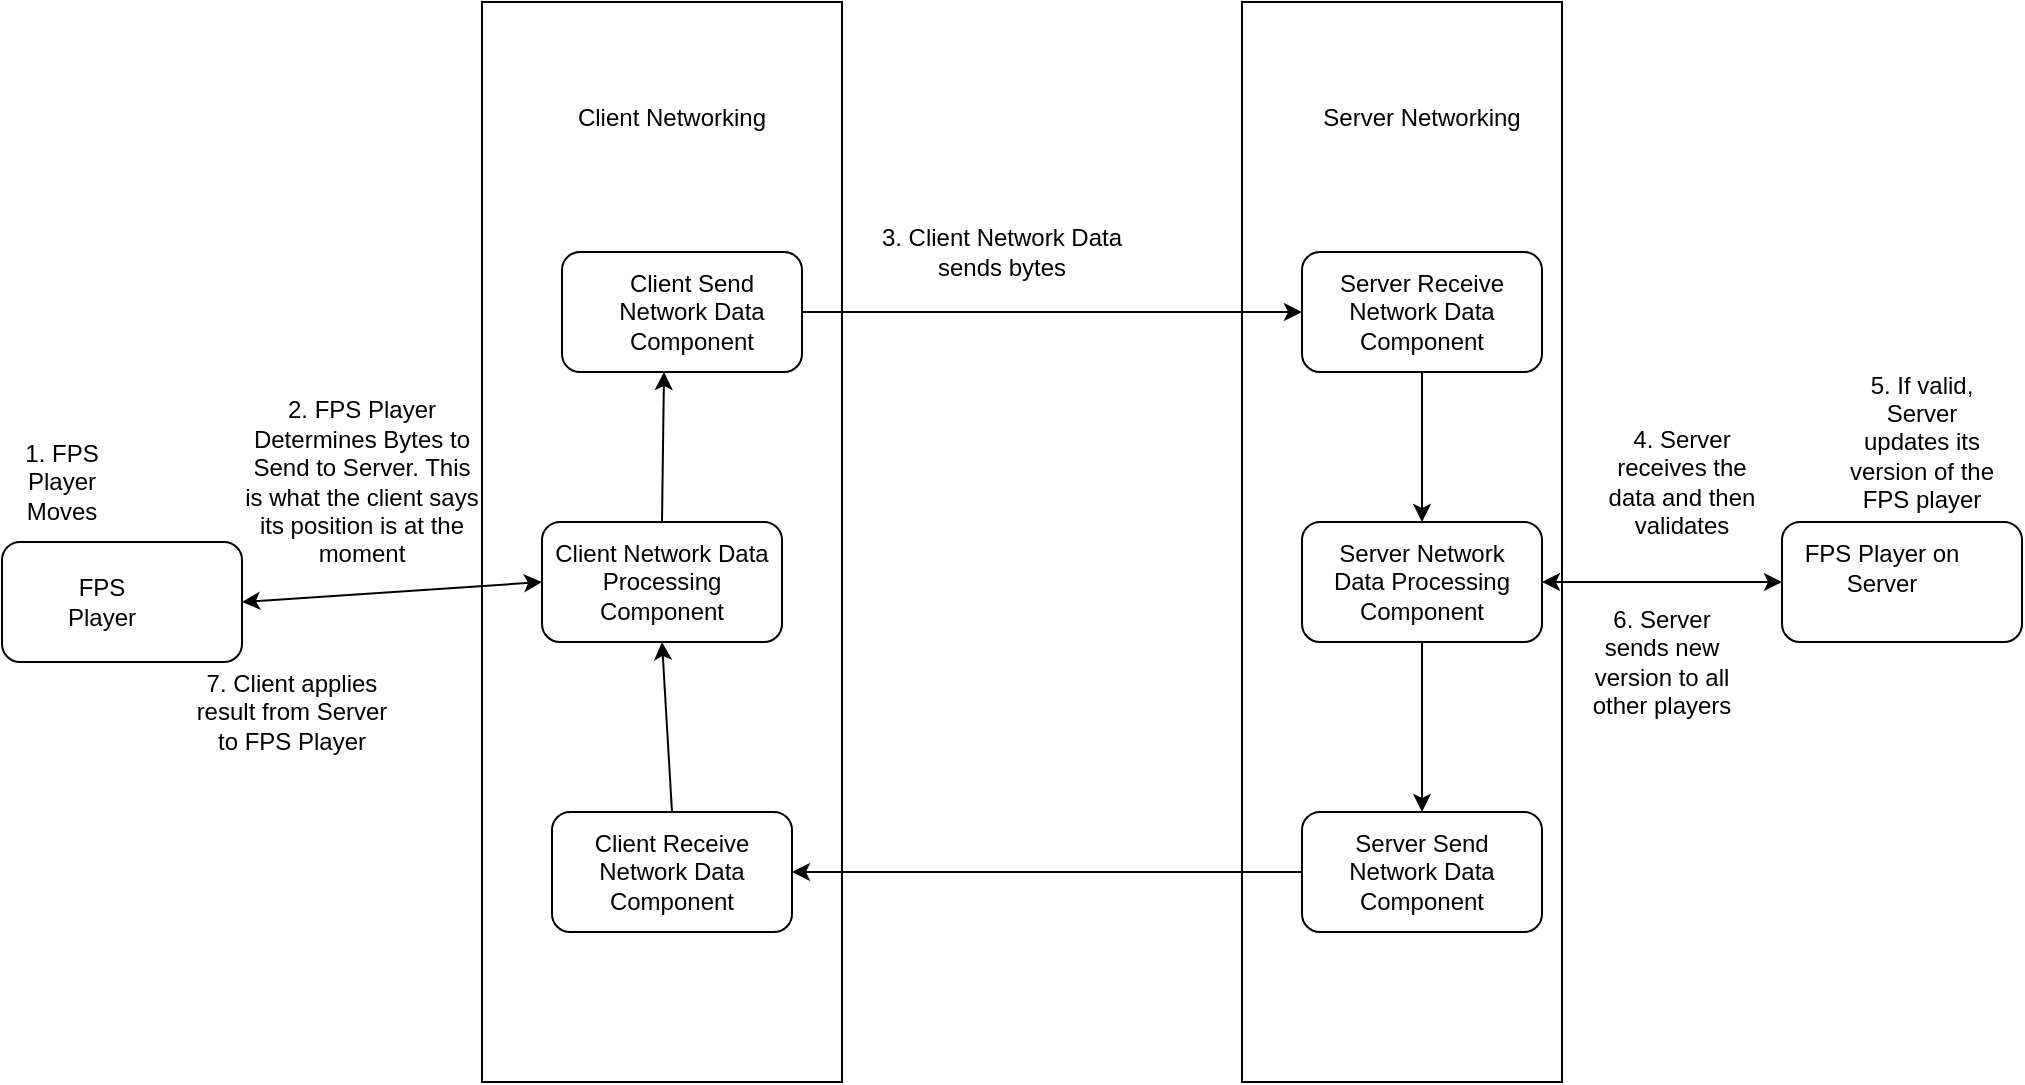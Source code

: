 <mxfile version="11.0.8" type="device"><diagram name="Page-1" id="6133507b-19e7-1e82-6fc7-422aa6c4b21f"><mxGraphModel dx="1422" dy="747" grid="1" gridSize="10" guides="1" tooltips="1" connect="1" arrows="1" fold="1" page="1" pageScale="1" pageWidth="1100" pageHeight="850" background="#ffffff" math="0" shadow="0"><root><mxCell id="0"/><mxCell id="1" parent="0"/><mxCell id="MFtcOxGYwqri_eZLxyrx-1" value="" style="rounded=1;whiteSpace=wrap;html=1;" parent="1" vertex="1"><mxGeometry x="40" y="375" width="120" height="60" as="geometry"/></mxCell><mxCell id="MFtcOxGYwqri_eZLxyrx-2" value="FPS Player" style="text;html=1;strokeColor=none;fillColor=none;align=center;verticalAlign=middle;whiteSpace=wrap;rounded=0;" parent="1" vertex="1"><mxGeometry x="70" y="395" width="40" height="20" as="geometry"/></mxCell><mxCell id="MFtcOxGYwqri_eZLxyrx-3" value="Client Network Data Processing Component" style="rounded=1;whiteSpace=wrap;html=1;" parent="1" vertex="1"><mxGeometry x="310" y="365" width="120" height="60" as="geometry"/></mxCell><mxCell id="MFtcOxGYwqri_eZLxyrx-5" value="1. FPS Player Moves" style="text;html=1;strokeColor=none;fillColor=none;align=center;verticalAlign=middle;whiteSpace=wrap;rounded=0;direction=south;" parent="1" vertex="1"><mxGeometry x="50" y="325" width="40" height="40" as="geometry"/></mxCell><mxCell id="MFtcOxGYwqri_eZLxyrx-7" value="" style="rounded=1;whiteSpace=wrap;html=1;" parent="1" vertex="1"><mxGeometry x="320" y="230" width="120" height="60" as="geometry"/></mxCell><mxCell id="MFtcOxGYwqri_eZLxyrx-8" value="Client Send Network Data Component" style="text;html=1;strokeColor=none;fillColor=none;align=center;verticalAlign=middle;whiteSpace=wrap;rounded=0;" parent="1" vertex="1"><mxGeometry x="340" y="250" width="90" height="20" as="geometry"/></mxCell><mxCell id="MFtcOxGYwqri_eZLxyrx-9" value="3. Client Network Data sends bytes" style="text;html=1;strokeColor=none;fillColor=none;align=center;verticalAlign=middle;whiteSpace=wrap;rounded=0;" parent="1" vertex="1"><mxGeometry x="470" y="205" width="140" height="50" as="geometry"/></mxCell><mxCell id="MFtcOxGYwqri_eZLxyrx-12" value="" style="endArrow=classic;html=1;entryX=0.425;entryY=1;entryDx=0;entryDy=0;exitX=0.5;exitY=0;exitDx=0;exitDy=0;entryPerimeter=0;" parent="1" source="MFtcOxGYwqri_eZLxyrx-3" target="MFtcOxGYwqri_eZLxyrx-7" edge="1"><mxGeometry width="50" height="50" relative="1" as="geometry"><mxPoint x="40" y="505" as="sourcePoint"/><mxPoint x="90" y="455" as="targetPoint"/></mxGeometry></mxCell><mxCell id="MFtcOxGYwqri_eZLxyrx-13" value="2. FPS Player Determines Bytes to Send to Server. This is what the client says its position is at the moment" style="text;html=1;strokeColor=none;fillColor=none;align=center;verticalAlign=middle;whiteSpace=wrap;rounded=0;" parent="1" vertex="1"><mxGeometry x="160" y="300" width="120" height="90" as="geometry"/></mxCell><mxCell id="MFtcOxGYwqri_eZLxyrx-15" value="" style="rounded=1;whiteSpace=wrap;html=1;" parent="1" vertex="1"><mxGeometry x="690" y="230" width="120" height="60" as="geometry"/></mxCell><mxCell id="MFtcOxGYwqri_eZLxyrx-20" value="" style="rounded=0;whiteSpace=wrap;html=1;fillColor=none;gradientColor=none;" parent="1" vertex="1"><mxGeometry x="280" y="105" width="180" height="540" as="geometry"/></mxCell><mxCell id="MFtcOxGYwqri_eZLxyrx-21" value="Client Networking" style="text;html=1;strokeColor=none;fillColor=none;align=center;verticalAlign=middle;whiteSpace=wrap;rounded=0;" parent="1" vertex="1"><mxGeometry x="310" y="153" width="130" height="20" as="geometry"/></mxCell><mxCell id="MFtcOxGYwqri_eZLxyrx-22" value="Server Receive Network Data Component" style="text;html=1;strokeColor=none;fillColor=none;align=center;verticalAlign=middle;whiteSpace=wrap;rounded=0;" parent="1" vertex="1"><mxGeometry x="695" y="250" width="110" height="20" as="geometry"/></mxCell><mxCell id="MFtcOxGYwqri_eZLxyrx-23" value="" style="endArrow=classic;html=1;entryX=0;entryY=0.5;entryDx=0;entryDy=0;exitX=1;exitY=0.5;exitDx=0;exitDy=0;" parent="1" source="MFtcOxGYwqri_eZLxyrx-7" target="MFtcOxGYwqri_eZLxyrx-15" edge="1"><mxGeometry width="50" height="50" relative="1" as="geometry"><mxPoint x="560" y="260" as="sourcePoint"/><mxPoint x="90" y="680" as="targetPoint"/></mxGeometry></mxCell><mxCell id="MFtcOxGYwqri_eZLxyrx-24" value="Server Networking" style="text;html=1;strokeColor=none;fillColor=none;align=center;verticalAlign=middle;whiteSpace=wrap;rounded=0;" parent="1" vertex="1"><mxGeometry x="690" y="153" width="120" height="20" as="geometry"/></mxCell><mxCell id="MFtcOxGYwqri_eZLxyrx-25" value="" style="rounded=0;whiteSpace=wrap;html=1;fillColor=none;gradientColor=none;" parent="1" vertex="1"><mxGeometry x="660" y="105" width="160" height="540" as="geometry"/></mxCell><mxCell id="MFtcOxGYwqri_eZLxyrx-26" value="" style="rounded=1;whiteSpace=wrap;html=1;fillColor=none;gradientColor=none;" parent="1" vertex="1"><mxGeometry x="690" y="365" width="120" height="60" as="geometry"/></mxCell><mxCell id="MFtcOxGYwqri_eZLxyrx-28" value="" style="endArrow=classic;html=1;exitX=0.5;exitY=1;exitDx=0;exitDy=0;entryX=0.5;entryY=0;entryDx=0;entryDy=0;" parent="1" source="MFtcOxGYwqri_eZLxyrx-15" target="MFtcOxGYwqri_eZLxyrx-26" edge="1"><mxGeometry width="50" height="50" relative="1" as="geometry"><mxPoint x="40" y="790" as="sourcePoint"/><mxPoint x="90" y="740" as="targetPoint"/></mxGeometry></mxCell><mxCell id="MFtcOxGYwqri_eZLxyrx-30" value="Server Network Data Processing Component" style="text;html=1;strokeColor=none;fillColor=none;align=center;verticalAlign=middle;whiteSpace=wrap;rounded=0;" parent="1" vertex="1"><mxGeometry x="695" y="385" width="110" height="20" as="geometry"/></mxCell><mxCell id="MFtcOxGYwqri_eZLxyrx-31" value="FPS Player on Server" style="text;html=1;strokeColor=none;fillColor=none;align=center;verticalAlign=middle;whiteSpace=wrap;rounded=0;" parent="1" vertex="1"><mxGeometry x="940" y="365" width="80" height="45" as="geometry"/></mxCell><mxCell id="MFtcOxGYwqri_eZLxyrx-32" value="" style="rounded=1;whiteSpace=wrap;html=1;fillColor=none;gradientColor=none;" parent="1" vertex="1"><mxGeometry x="930" y="365" width="120" height="60" as="geometry"/></mxCell><mxCell id="MFtcOxGYwqri_eZLxyrx-33" value="" style="endArrow=classic;startArrow=classic;html=1;entryX=0;entryY=0.5;entryDx=0;entryDy=0;exitX=1;exitY=0.5;exitDx=0;exitDy=0;" parent="1" source="MFtcOxGYwqri_eZLxyrx-26" target="MFtcOxGYwqri_eZLxyrx-32" edge="1"><mxGeometry width="50" height="50" relative="1" as="geometry"><mxPoint x="40" y="970" as="sourcePoint"/><mxPoint x="90" y="920" as="targetPoint"/></mxGeometry></mxCell><mxCell id="MFtcOxGYwqri_eZLxyrx-34" value="Server Send Network Data Component" style="text;html=1;strokeColor=none;fillColor=none;align=center;verticalAlign=middle;whiteSpace=wrap;rounded=0;" parent="1" vertex="1"><mxGeometry x="695" y="530" width="110" height="20" as="geometry"/></mxCell><mxCell id="MFtcOxGYwqri_eZLxyrx-35" value="" style="rounded=1;whiteSpace=wrap;html=1;fillColor=none;gradientColor=none;" parent="1" vertex="1"><mxGeometry x="690" y="510" width="120" height="60" as="geometry"/></mxCell><mxCell id="MFtcOxGYwqri_eZLxyrx-36" value="" style="endArrow=classic;html=1;entryX=0.5;entryY=0;entryDx=0;entryDy=0;exitX=0.5;exitY=1;exitDx=0;exitDy=0;" parent="1" source="MFtcOxGYwqri_eZLxyrx-26" target="MFtcOxGYwqri_eZLxyrx-35" edge="1"><mxGeometry width="50" height="50" relative="1" as="geometry"><mxPoint x="40" y="970" as="sourcePoint"/><mxPoint x="90" y="920" as="targetPoint"/></mxGeometry></mxCell><mxCell id="MFtcOxGYwqri_eZLxyrx-37" value="Client Receive Network Data Component" style="text;html=1;strokeColor=none;fillColor=none;align=center;verticalAlign=middle;whiteSpace=wrap;rounded=0;" parent="1" vertex="1"><mxGeometry x="325" y="530" width="100" height="20" as="geometry"/></mxCell><mxCell id="MFtcOxGYwqri_eZLxyrx-38" value="" style="rounded=1;whiteSpace=wrap;html=1;fillColor=none;gradientColor=none;" parent="1" vertex="1"><mxGeometry x="315" y="510" width="120" height="60" as="geometry"/></mxCell><mxCell id="MFtcOxGYwqri_eZLxyrx-39" value="" style="endArrow=classic;html=1;entryX=1;entryY=0.5;entryDx=0;entryDy=0;exitX=0;exitY=0.5;exitDx=0;exitDy=0;" parent="1" source="MFtcOxGYwqri_eZLxyrx-35" target="MFtcOxGYwqri_eZLxyrx-38" edge="1"><mxGeometry width="50" height="50" relative="1" as="geometry"><mxPoint x="40" y="1020" as="sourcePoint"/><mxPoint x="90" y="970" as="targetPoint"/></mxGeometry></mxCell><mxCell id="MFtcOxGYwqri_eZLxyrx-40" value="" style="endArrow=classic;html=1;entryX=0.5;entryY=1;entryDx=0;entryDy=0;exitX=0.5;exitY=0;exitDx=0;exitDy=0;" parent="1" source="MFtcOxGYwqri_eZLxyrx-38" target="MFtcOxGYwqri_eZLxyrx-3" edge="1"><mxGeometry width="50" height="50" relative="1" as="geometry"><mxPoint x="40" y="1020" as="sourcePoint"/><mxPoint x="90" y="970" as="targetPoint"/></mxGeometry></mxCell><mxCell id="MFtcOxGYwqri_eZLxyrx-41" value="" style="endArrow=classic;startArrow=classic;html=1;entryX=0;entryY=0.5;entryDx=0;entryDy=0;exitX=1;exitY=0.5;exitDx=0;exitDy=0;" parent="1" source="MFtcOxGYwqri_eZLxyrx-1" target="MFtcOxGYwqri_eZLxyrx-3" edge="1"><mxGeometry width="50" height="50" relative="1" as="geometry"><mxPoint x="40" y="1070" as="sourcePoint"/><mxPoint x="90" y="1020" as="targetPoint"/></mxGeometry></mxCell><mxCell id="MFtcOxGYwqri_eZLxyrx-42" value="4. Server receives the data and then validates" style="text;html=1;strokeColor=none;fillColor=none;align=center;verticalAlign=middle;whiteSpace=wrap;rounded=0;" parent="1" vertex="1"><mxGeometry x="840" y="335" width="80" height="20" as="geometry"/></mxCell><mxCell id="MFtcOxGYwqri_eZLxyrx-45" value="6. Server sends new version to all other players" style="text;html=1;strokeColor=none;fillColor=none;align=center;verticalAlign=middle;whiteSpace=wrap;rounded=0;" parent="1" vertex="1"><mxGeometry x="830" y="425" width="80" height="20" as="geometry"/></mxCell><mxCell id="MFtcOxGYwqri_eZLxyrx-46" value="7. Client applies result from Server to FPS Player" style="text;html=1;strokeColor=none;fillColor=none;align=center;verticalAlign=middle;whiteSpace=wrap;rounded=0;" parent="1" vertex="1"><mxGeometry x="130" y="450" width="110" height="20" as="geometry"/></mxCell><mxCell id="l2DbZAe_R_dnrG2TupeP-1" value="5. If valid, Server updates its version of the FPS player" style="text;html=1;strokeColor=none;fillColor=none;align=center;verticalAlign=middle;whiteSpace=wrap;rounded=0;" vertex="1" parent="1"><mxGeometry x="960" y="315" width="80" height="20" as="geometry"/></mxCell></root></mxGraphModel></diagram></mxfile>